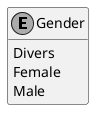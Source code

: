 ﻿@startuml
skinparam monochrome true
hide empty members

enum Gender {
    Divers
    Female
    Male
}

@enduml
